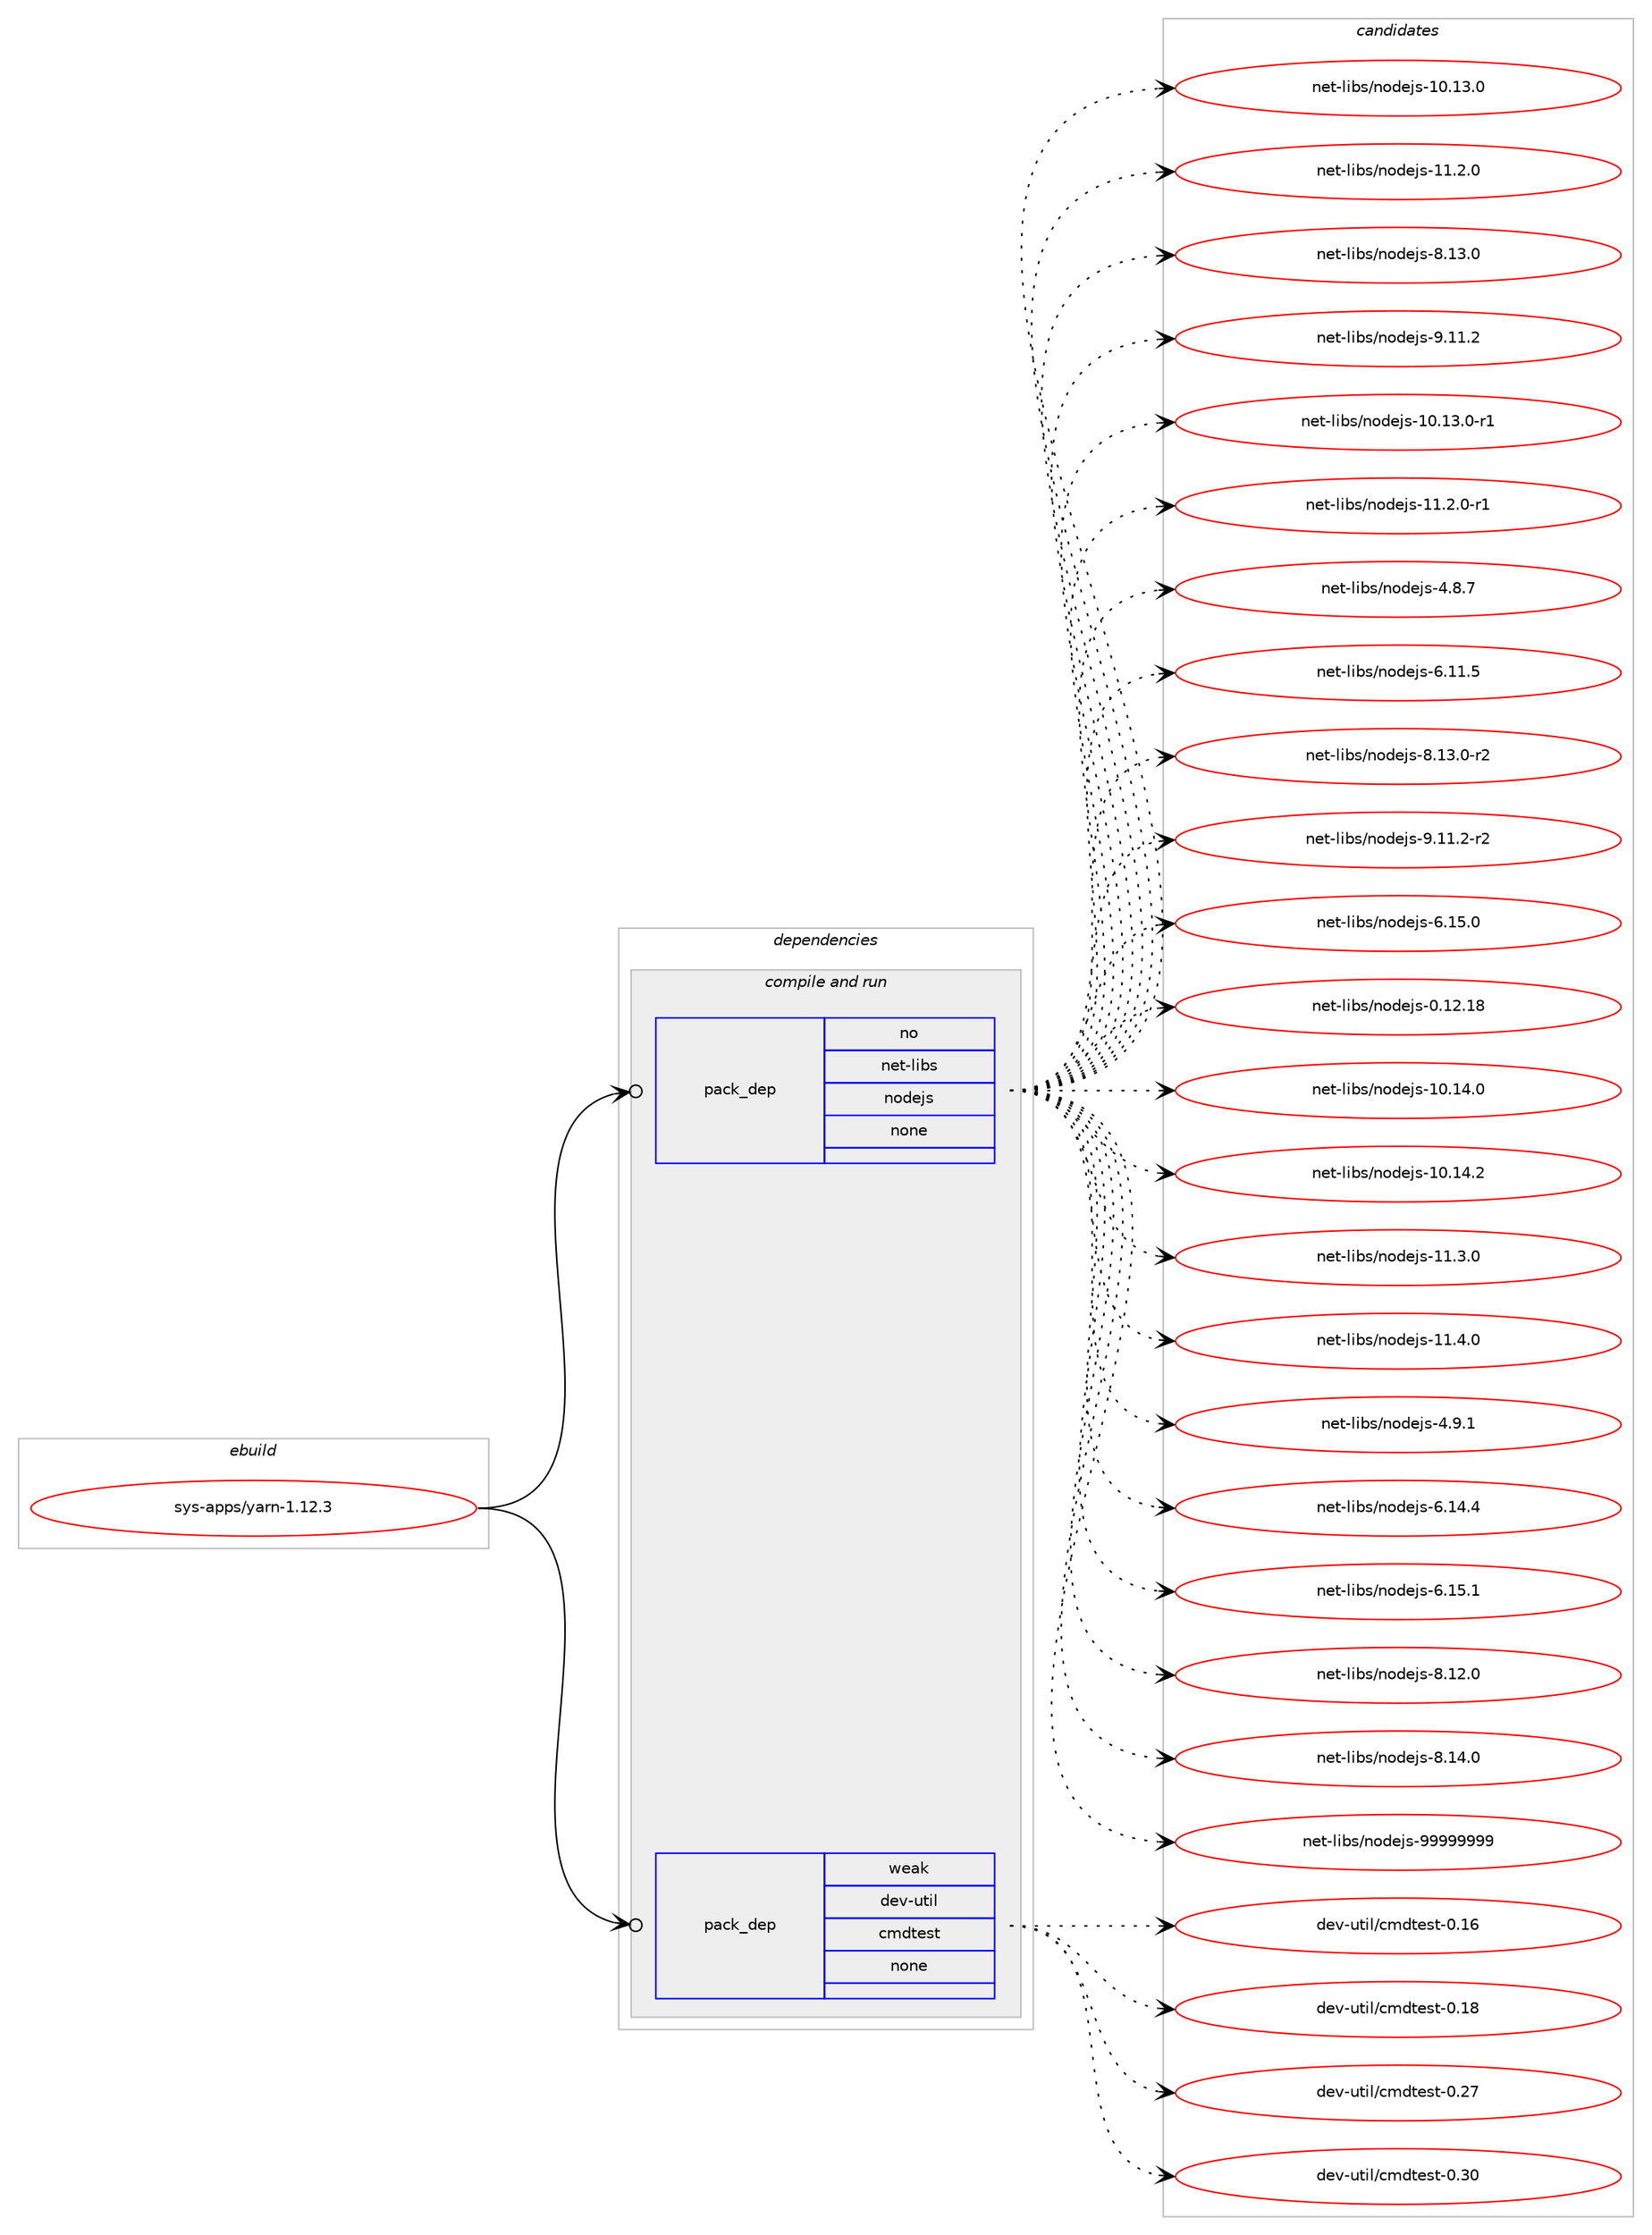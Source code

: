 digraph prolog {

# *************
# Graph options
# *************

newrank=true;
concentrate=true;
compound=true;
graph [rankdir=LR,fontname=Helvetica,fontsize=10,ranksep=1.5];#, ranksep=2.5, nodesep=0.2];
edge  [arrowhead=vee];
node  [fontname=Helvetica,fontsize=10];

# **********
# The ebuild
# **********

subgraph cluster_leftcol {
color=gray;
rank=same;
label=<<i>ebuild</i>>;
id [label="sys-apps/yarn-1.12.3", color=red, width=4, href="../sys-apps/yarn-1.12.3.svg"];
}

# ****************
# The dependencies
# ****************

subgraph cluster_midcol {
color=gray;
label=<<i>dependencies</i>>;
subgraph cluster_compile {
fillcolor="#eeeeee";
style=filled;
label=<<i>compile</i>>;
}
subgraph cluster_compileandrun {
fillcolor="#eeeeee";
style=filled;
label=<<i>compile and run</i>>;
subgraph pack5350 {
dependency6321 [label=<<TABLE BORDER="0" CELLBORDER="1" CELLSPACING="0" CELLPADDING="4" WIDTH="220"><TR><TD ROWSPAN="6" CELLPADDING="30">pack_dep</TD></TR><TR><TD WIDTH="110">no</TD></TR><TR><TD>net-libs</TD></TR><TR><TD>nodejs</TD></TR><TR><TD>none</TD></TR><TR><TD></TD></TR></TABLE>>, shape=none, color=blue];
}
id:e -> dependency6321:w [weight=20,style="solid",arrowhead="odotvee"];
subgraph pack5351 {
dependency6322 [label=<<TABLE BORDER="0" CELLBORDER="1" CELLSPACING="0" CELLPADDING="4" WIDTH="220"><TR><TD ROWSPAN="6" CELLPADDING="30">pack_dep</TD></TR><TR><TD WIDTH="110">weak</TD></TR><TR><TD>dev-util</TD></TR><TR><TD>cmdtest</TD></TR><TR><TD>none</TD></TR><TR><TD></TD></TR></TABLE>>, shape=none, color=blue];
}
id:e -> dependency6322:w [weight=20,style="solid",arrowhead="odotvee"];
}
subgraph cluster_run {
fillcolor="#eeeeee";
style=filled;
label=<<i>run</i>>;
}
}

# **************
# The candidates
# **************

subgraph cluster_choices {
rank=same;
color=gray;
label=<<i>candidates</i>>;

subgraph choice5350 {
color=black;
nodesep=1;
choice1101011164510810598115471101111001011061154549484649514648 [label="net-libs/nodejs-10.13.0", color=red, width=4,href="../net-libs/nodejs-10.13.0.svg"];
choice11010111645108105981154711011110010110611545494946504648 [label="net-libs/nodejs-11.2.0", color=red, width=4,href="../net-libs/nodejs-11.2.0.svg"];
choice11010111645108105981154711011110010110611545564649514648 [label="net-libs/nodejs-8.13.0", color=red, width=4,href="../net-libs/nodejs-8.13.0.svg"];
choice11010111645108105981154711011110010110611545574649494650 [label="net-libs/nodejs-9.11.2", color=red, width=4,href="../net-libs/nodejs-9.11.2.svg"];
choice11010111645108105981154711011110010110611545494846495146484511449 [label="net-libs/nodejs-10.13.0-r1", color=red, width=4,href="../net-libs/nodejs-10.13.0-r1.svg"];
choice110101116451081059811547110111100101106115454949465046484511449 [label="net-libs/nodejs-11.2.0-r1", color=red, width=4,href="../net-libs/nodejs-11.2.0-r1.svg"];
choice110101116451081059811547110111100101106115455246564655 [label="net-libs/nodejs-4.8.7", color=red, width=4,href="../net-libs/nodejs-4.8.7.svg"];
choice11010111645108105981154711011110010110611545544649494653 [label="net-libs/nodejs-6.11.5", color=red, width=4,href="../net-libs/nodejs-6.11.5.svg"];
choice110101116451081059811547110111100101106115455646495146484511450 [label="net-libs/nodejs-8.13.0-r2", color=red, width=4,href="../net-libs/nodejs-8.13.0-r2.svg"];
choice110101116451081059811547110111100101106115455746494946504511450 [label="net-libs/nodejs-9.11.2-r2", color=red, width=4,href="../net-libs/nodejs-9.11.2-r2.svg"];
choice11010111645108105981154711011110010110611545544649534648 [label="net-libs/nodejs-6.15.0", color=red, width=4,href="../net-libs/nodejs-6.15.0.svg"];
choice1101011164510810598115471101111001011061154548464950464956 [label="net-libs/nodejs-0.12.18", color=red, width=4,href="../net-libs/nodejs-0.12.18.svg"];
choice1101011164510810598115471101111001011061154549484649524648 [label="net-libs/nodejs-10.14.0", color=red, width=4,href="../net-libs/nodejs-10.14.0.svg"];
choice1101011164510810598115471101111001011061154549484649524650 [label="net-libs/nodejs-10.14.2", color=red, width=4,href="../net-libs/nodejs-10.14.2.svg"];
choice11010111645108105981154711011110010110611545494946514648 [label="net-libs/nodejs-11.3.0", color=red, width=4,href="../net-libs/nodejs-11.3.0.svg"];
choice11010111645108105981154711011110010110611545494946524648 [label="net-libs/nodejs-11.4.0", color=red, width=4,href="../net-libs/nodejs-11.4.0.svg"];
choice110101116451081059811547110111100101106115455246574649 [label="net-libs/nodejs-4.9.1", color=red, width=4,href="../net-libs/nodejs-4.9.1.svg"];
choice11010111645108105981154711011110010110611545544649524652 [label="net-libs/nodejs-6.14.4", color=red, width=4,href="../net-libs/nodejs-6.14.4.svg"];
choice11010111645108105981154711011110010110611545544649534649 [label="net-libs/nodejs-6.15.1", color=red, width=4,href="../net-libs/nodejs-6.15.1.svg"];
choice11010111645108105981154711011110010110611545564649504648 [label="net-libs/nodejs-8.12.0", color=red, width=4,href="../net-libs/nodejs-8.12.0.svg"];
choice11010111645108105981154711011110010110611545564649524648 [label="net-libs/nodejs-8.14.0", color=red, width=4,href="../net-libs/nodejs-8.14.0.svg"];
choice110101116451081059811547110111100101106115455757575757575757 [label="net-libs/nodejs-99999999", color=red, width=4,href="../net-libs/nodejs-99999999.svg"];
dependency6321:e -> choice1101011164510810598115471101111001011061154549484649514648:w [style=dotted,weight="100"];
dependency6321:e -> choice11010111645108105981154711011110010110611545494946504648:w [style=dotted,weight="100"];
dependency6321:e -> choice11010111645108105981154711011110010110611545564649514648:w [style=dotted,weight="100"];
dependency6321:e -> choice11010111645108105981154711011110010110611545574649494650:w [style=dotted,weight="100"];
dependency6321:e -> choice11010111645108105981154711011110010110611545494846495146484511449:w [style=dotted,weight="100"];
dependency6321:e -> choice110101116451081059811547110111100101106115454949465046484511449:w [style=dotted,weight="100"];
dependency6321:e -> choice110101116451081059811547110111100101106115455246564655:w [style=dotted,weight="100"];
dependency6321:e -> choice11010111645108105981154711011110010110611545544649494653:w [style=dotted,weight="100"];
dependency6321:e -> choice110101116451081059811547110111100101106115455646495146484511450:w [style=dotted,weight="100"];
dependency6321:e -> choice110101116451081059811547110111100101106115455746494946504511450:w [style=dotted,weight="100"];
dependency6321:e -> choice11010111645108105981154711011110010110611545544649534648:w [style=dotted,weight="100"];
dependency6321:e -> choice1101011164510810598115471101111001011061154548464950464956:w [style=dotted,weight="100"];
dependency6321:e -> choice1101011164510810598115471101111001011061154549484649524648:w [style=dotted,weight="100"];
dependency6321:e -> choice1101011164510810598115471101111001011061154549484649524650:w [style=dotted,weight="100"];
dependency6321:e -> choice11010111645108105981154711011110010110611545494946514648:w [style=dotted,weight="100"];
dependency6321:e -> choice11010111645108105981154711011110010110611545494946524648:w [style=dotted,weight="100"];
dependency6321:e -> choice110101116451081059811547110111100101106115455246574649:w [style=dotted,weight="100"];
dependency6321:e -> choice11010111645108105981154711011110010110611545544649524652:w [style=dotted,weight="100"];
dependency6321:e -> choice11010111645108105981154711011110010110611545544649534649:w [style=dotted,weight="100"];
dependency6321:e -> choice11010111645108105981154711011110010110611545564649504648:w [style=dotted,weight="100"];
dependency6321:e -> choice11010111645108105981154711011110010110611545564649524648:w [style=dotted,weight="100"];
dependency6321:e -> choice110101116451081059811547110111100101106115455757575757575757:w [style=dotted,weight="100"];
}
subgraph choice5351 {
color=black;
nodesep=1;
choice1001011184511711610510847991091001161011151164548464954 [label="dev-util/cmdtest-0.16", color=red, width=4,href="../dev-util/cmdtest-0.16.svg"];
choice1001011184511711610510847991091001161011151164548464956 [label="dev-util/cmdtest-0.18", color=red, width=4,href="../dev-util/cmdtest-0.18.svg"];
choice1001011184511711610510847991091001161011151164548465055 [label="dev-util/cmdtest-0.27", color=red, width=4,href="../dev-util/cmdtest-0.27.svg"];
choice1001011184511711610510847991091001161011151164548465148 [label="dev-util/cmdtest-0.30", color=red, width=4,href="../dev-util/cmdtest-0.30.svg"];
dependency6322:e -> choice1001011184511711610510847991091001161011151164548464954:w [style=dotted,weight="100"];
dependency6322:e -> choice1001011184511711610510847991091001161011151164548464956:w [style=dotted,weight="100"];
dependency6322:e -> choice1001011184511711610510847991091001161011151164548465055:w [style=dotted,weight="100"];
dependency6322:e -> choice1001011184511711610510847991091001161011151164548465148:w [style=dotted,weight="100"];
}
}

}

